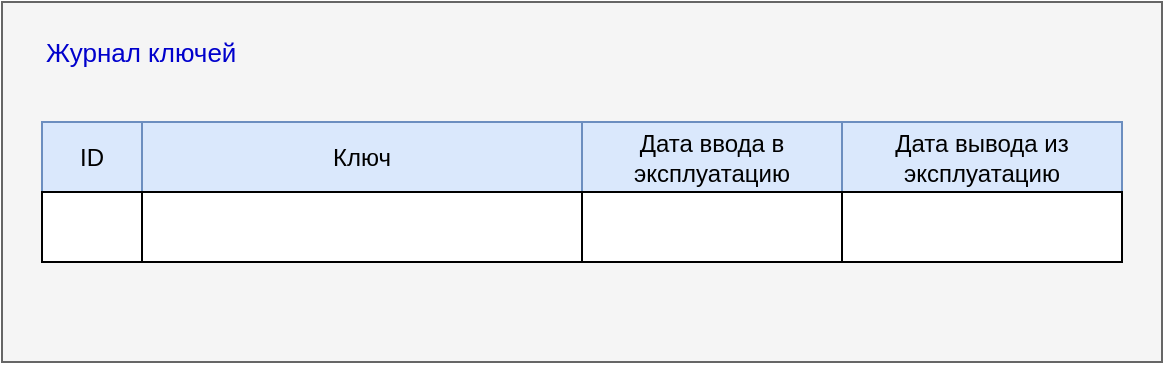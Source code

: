 <mxfile version="10.6.3" type="github"><diagram id="nLGZDEDbWUDTZdDNZIfN" name="Page-1"><mxGraphModel dx="347" dy="1549" grid="1" gridSize="10" guides="1" tooltips="1" connect="1" arrows="1" fold="1" page="1" pageScale="1" pageWidth="827" pageHeight="1169" math="0" shadow="0"><root><mxCell id="0"/><mxCell id="1" parent="0"/><mxCell id="o3Hd5DBvvA798bY1iXre-1" value="" style="rounded=0;whiteSpace=wrap;html=1;fillColor=#f5f5f5;strokeColor=#666666;fontColor=#333333;" vertex="1" parent="1"><mxGeometry x="430" y="-240" width="580" height="180" as="geometry"/></mxCell><mxCell id="o3Hd5DBvvA798bY1iXre-2" value="&lt;font style=&quot;font-size: 13px&quot;&gt;Журнал ключей&lt;/font&gt;" style="text;html=1;resizable=0;points=[];autosize=1;align=left;verticalAlign=top;spacingTop=-4;fontColor=#0000CC;" vertex="1" parent="1"><mxGeometry x="450" y="-225" width="110" height="10" as="geometry"/></mxCell><mxCell id="o3Hd5DBvvA798bY1iXre-6" value="ID" style="rounded=0;whiteSpace=wrap;html=1;fillColor=#dae8fc;strokeColor=#6c8ebf;" vertex="1" parent="1"><mxGeometry x="450" y="-180" width="50" height="35" as="geometry"/></mxCell><mxCell id="o3Hd5DBvvA798bY1iXre-7" value="Ключ" style="rounded=0;whiteSpace=wrap;html=1;fillColor=#dae8fc;strokeColor=#6c8ebf;" vertex="1" parent="1"><mxGeometry x="500" y="-180" width="220" height="35" as="geometry"/></mxCell><mxCell id="o3Hd5DBvvA798bY1iXre-8" value="Дата ввода в эксплуатацию" style="rounded=0;whiteSpace=wrap;html=1;fillColor=#dae8fc;strokeColor=#6c8ebf;" vertex="1" parent="1"><mxGeometry x="720" y="-180" width="130" height="35" as="geometry"/></mxCell><mxCell id="o3Hd5DBvvA798bY1iXre-9" value="Дата вывода из эксплуатацию" style="rounded=0;whiteSpace=wrap;html=1;fillColor=#dae8fc;strokeColor=#6c8ebf;" vertex="1" parent="1"><mxGeometry x="850" y="-180" width="140" height="35" as="geometry"/></mxCell><mxCell id="o3Hd5DBvvA798bY1iXre-10" value="" style="rounded=0;whiteSpace=wrap;html=1;" vertex="1" parent="1"><mxGeometry x="450" y="-145" width="50" height="35" as="geometry"/></mxCell><mxCell id="o3Hd5DBvvA798bY1iXre-11" value="" style="rounded=0;whiteSpace=wrap;html=1;" vertex="1" parent="1"><mxGeometry x="500" y="-145" width="220" height="35" as="geometry"/></mxCell><mxCell id="o3Hd5DBvvA798bY1iXre-12" value="" style="rounded=0;whiteSpace=wrap;html=1;" vertex="1" parent="1"><mxGeometry x="720" y="-145" width="130" height="35" as="geometry"/></mxCell><mxCell id="o3Hd5DBvvA798bY1iXre-13" value="" style="rounded=0;whiteSpace=wrap;html=1;" vertex="1" parent="1"><mxGeometry x="850" y="-145" width="140" height="35" as="geometry"/></mxCell></root></mxGraphModel></diagram></mxfile>